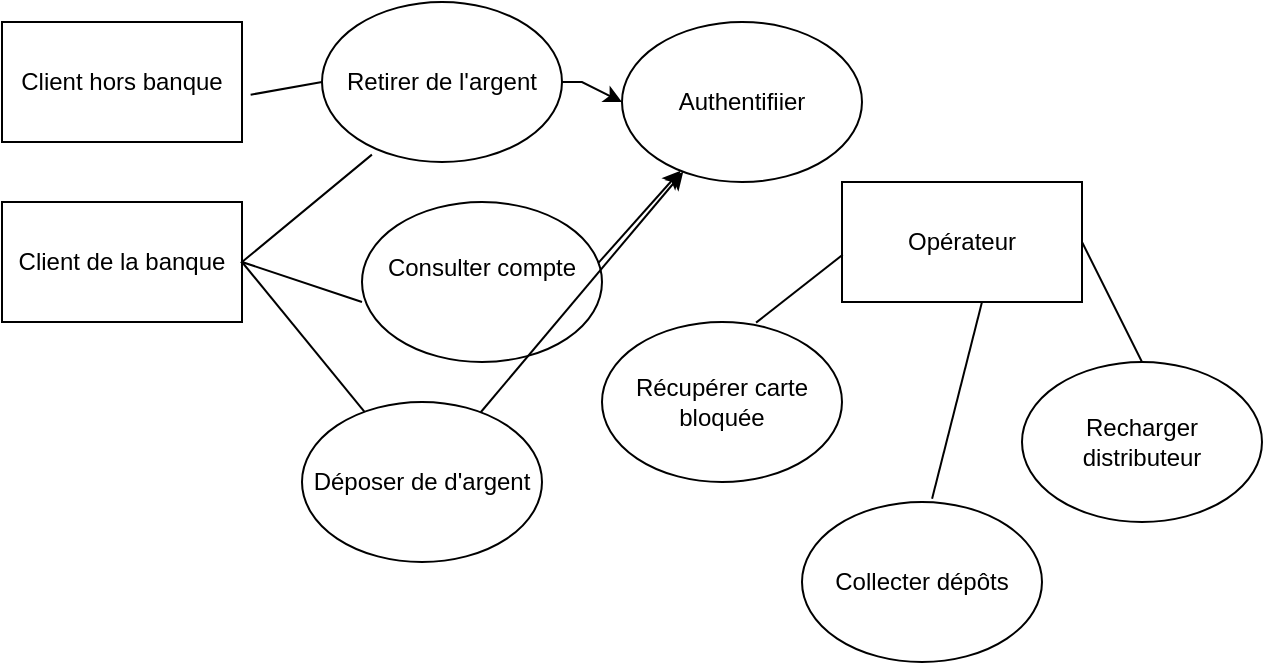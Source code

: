 <mxfile version="21.3.7" type="github">
  <diagram name="Page-1" id="dQWfzR0-TUwFFkYJi2_W">
    <mxGraphModel dx="623" dy="327" grid="1" gridSize="10" guides="1" tooltips="1" connect="1" arrows="1" fold="1" page="1" pageScale="1" pageWidth="827" pageHeight="1169" math="0" shadow="0">
      <root>
        <mxCell id="0" />
        <mxCell id="1" parent="0" />
        <mxCell id="PFmmRt8kp0-1Bkv2GnOK-1" value="Client de la banque" style="rounded=0;whiteSpace=wrap;html=1;" vertex="1" parent="1">
          <mxGeometry x="50" y="120" width="120" height="60" as="geometry" />
        </mxCell>
        <mxCell id="PFmmRt8kp0-1Bkv2GnOK-2" value="Client hors banque" style="rounded=0;whiteSpace=wrap;html=1;" vertex="1" parent="1">
          <mxGeometry x="50" y="30" width="120" height="60" as="geometry" />
        </mxCell>
        <mxCell id="PFmmRt8kp0-1Bkv2GnOK-3" value="Retirer de l&#39;argent" style="ellipse;whiteSpace=wrap;html=1;" vertex="1" parent="1">
          <mxGeometry x="210" y="20" width="120" height="80" as="geometry" />
        </mxCell>
        <mxCell id="PFmmRt8kp0-1Bkv2GnOK-7" value="&lt;div&gt;Consulter compte&lt;/div&gt;&lt;div&gt;&lt;br&gt;&lt;/div&gt;" style="ellipse;whiteSpace=wrap;html=1;" vertex="1" parent="1">
          <mxGeometry x="230" y="120" width="120" height="80" as="geometry" />
        </mxCell>
        <mxCell id="PFmmRt8kp0-1Bkv2GnOK-8" value="Déposer de d&#39;argent" style="ellipse;whiteSpace=wrap;html=1;" vertex="1" parent="1">
          <mxGeometry x="200" y="220" width="120" height="80" as="geometry" />
        </mxCell>
        <mxCell id="PFmmRt8kp0-1Bkv2GnOK-9" value="" style="endArrow=none;html=1;rounded=0;entryX=0.208;entryY=0.954;entryDx=0;entryDy=0;entryPerimeter=0;" edge="1" parent="1" target="PFmmRt8kp0-1Bkv2GnOK-3">
          <mxGeometry width="50" height="50" relative="1" as="geometry">
            <mxPoint x="230" y="170" as="sourcePoint" />
            <mxPoint x="350" y="160" as="targetPoint" />
            <Array as="points">
              <mxPoint x="170" y="150" />
            </Array>
          </mxGeometry>
        </mxCell>
        <mxCell id="PFmmRt8kp0-1Bkv2GnOK-10" value="" style="endArrow=none;html=1;rounded=0;exitX=1.036;exitY=0.606;exitDx=0;exitDy=0;exitPerimeter=0;entryX=0;entryY=0.5;entryDx=0;entryDy=0;" edge="1" parent="1" source="PFmmRt8kp0-1Bkv2GnOK-2" target="PFmmRt8kp0-1Bkv2GnOK-3">
          <mxGeometry width="50" height="50" relative="1" as="geometry">
            <mxPoint x="300" y="210" as="sourcePoint" />
            <mxPoint x="350" y="160" as="targetPoint" />
          </mxGeometry>
        </mxCell>
        <mxCell id="PFmmRt8kp0-1Bkv2GnOK-11" value="" style="endArrow=none;html=1;rounded=0;exitX=1;exitY=0.5;exitDx=0;exitDy=0;" edge="1" parent="1" source="PFmmRt8kp0-1Bkv2GnOK-1" target="PFmmRt8kp0-1Bkv2GnOK-8">
          <mxGeometry width="50" height="50" relative="1" as="geometry">
            <mxPoint x="300" y="210" as="sourcePoint" />
            <mxPoint x="350" y="160" as="targetPoint" />
          </mxGeometry>
        </mxCell>
        <mxCell id="PFmmRt8kp0-1Bkv2GnOK-12" value="Authentifiier" style="ellipse;whiteSpace=wrap;html=1;" vertex="1" parent="1">
          <mxGeometry x="360" y="30" width="120" height="80" as="geometry" />
        </mxCell>
        <mxCell id="PFmmRt8kp0-1Bkv2GnOK-13" value="" style="endArrow=classic;html=1;rounded=0;exitX=1;exitY=0.5;exitDx=0;exitDy=0;" edge="1" parent="1" source="PFmmRt8kp0-1Bkv2GnOK-3">
          <mxGeometry width="50" height="50" relative="1" as="geometry">
            <mxPoint x="310" y="120" as="sourcePoint" />
            <mxPoint x="360" y="70" as="targetPoint" />
            <Array as="points">
              <mxPoint x="340" y="60" />
            </Array>
          </mxGeometry>
        </mxCell>
        <mxCell id="PFmmRt8kp0-1Bkv2GnOK-16" value="" style="endArrow=classic;html=1;rounded=0;exitX=0.986;exitY=0.379;exitDx=0;exitDy=0;exitPerimeter=0;" edge="1" parent="1" source="PFmmRt8kp0-1Bkv2GnOK-7" target="PFmmRt8kp0-1Bkv2GnOK-12">
          <mxGeometry width="50" height="50" relative="1" as="geometry">
            <mxPoint x="300" y="250" as="sourcePoint" />
            <mxPoint x="350" y="200" as="targetPoint" />
          </mxGeometry>
        </mxCell>
        <mxCell id="PFmmRt8kp0-1Bkv2GnOK-17" value="" style="endArrow=classic;html=1;rounded=0;" edge="1" parent="1" source="PFmmRt8kp0-1Bkv2GnOK-8" target="PFmmRt8kp0-1Bkv2GnOK-12">
          <mxGeometry width="50" height="50" relative="1" as="geometry">
            <mxPoint x="310" y="230" as="sourcePoint" />
            <mxPoint x="350" y="200" as="targetPoint" />
          </mxGeometry>
        </mxCell>
        <mxCell id="PFmmRt8kp0-1Bkv2GnOK-18" value="Opérateur" style="rounded=0;whiteSpace=wrap;html=1;" vertex="1" parent="1">
          <mxGeometry x="470" y="110" width="120" height="60" as="geometry" />
        </mxCell>
        <mxCell id="PFmmRt8kp0-1Bkv2GnOK-19" value="&lt;div&gt;Récupérer carte&lt;/div&gt;&lt;div&gt;bloquée&lt;br&gt;&lt;/div&gt;" style="ellipse;whiteSpace=wrap;html=1;" vertex="1" parent="1">
          <mxGeometry x="350" y="180" width="120" height="80" as="geometry" />
        </mxCell>
        <mxCell id="PFmmRt8kp0-1Bkv2GnOK-20" value="Collecter dépôts" style="ellipse;whiteSpace=wrap;html=1;" vertex="1" parent="1">
          <mxGeometry x="450" y="270" width="120" height="80" as="geometry" />
        </mxCell>
        <mxCell id="PFmmRt8kp0-1Bkv2GnOK-21" value="&lt;div&gt;Recharger &lt;br&gt;&lt;/div&gt;&lt;div&gt;distributeur&lt;br&gt;&lt;/div&gt;" style="ellipse;whiteSpace=wrap;html=1;" vertex="1" parent="1">
          <mxGeometry x="560" y="200" width="120" height="80" as="geometry" />
        </mxCell>
        <mxCell id="PFmmRt8kp0-1Bkv2GnOK-22" value="" style="endArrow=none;html=1;rounded=0;entryX=0.003;entryY=0.606;entryDx=0;entryDy=0;entryPerimeter=0;exitX=0.642;exitY=0.004;exitDx=0;exitDy=0;exitPerimeter=0;" edge="1" parent="1" source="PFmmRt8kp0-1Bkv2GnOK-19" target="PFmmRt8kp0-1Bkv2GnOK-18">
          <mxGeometry width="50" height="50" relative="1" as="geometry">
            <mxPoint x="340" y="210" as="sourcePoint" />
            <mxPoint x="390" y="160" as="targetPoint" />
          </mxGeometry>
        </mxCell>
        <mxCell id="PFmmRt8kp0-1Bkv2GnOK-23" value="" style="endArrow=none;html=1;rounded=0;entryX=1;entryY=0.5;entryDx=0;entryDy=0;exitX=0.5;exitY=0;exitDx=0;exitDy=0;" edge="1" parent="1" source="PFmmRt8kp0-1Bkv2GnOK-21" target="PFmmRt8kp0-1Bkv2GnOK-18">
          <mxGeometry width="50" height="50" relative="1" as="geometry">
            <mxPoint x="630" y="190" as="sourcePoint" />
            <mxPoint x="390" y="160" as="targetPoint" />
          </mxGeometry>
        </mxCell>
        <mxCell id="PFmmRt8kp0-1Bkv2GnOK-24" value="" style="endArrow=none;html=1;rounded=0;exitX=0.542;exitY=-0.021;exitDx=0;exitDy=0;exitPerimeter=0;" edge="1" parent="1" source="PFmmRt8kp0-1Bkv2GnOK-20">
          <mxGeometry width="50" height="50" relative="1" as="geometry">
            <mxPoint x="490" y="220" as="sourcePoint" />
            <mxPoint x="540" y="170" as="targetPoint" />
          </mxGeometry>
        </mxCell>
      </root>
    </mxGraphModel>
  </diagram>
</mxfile>
